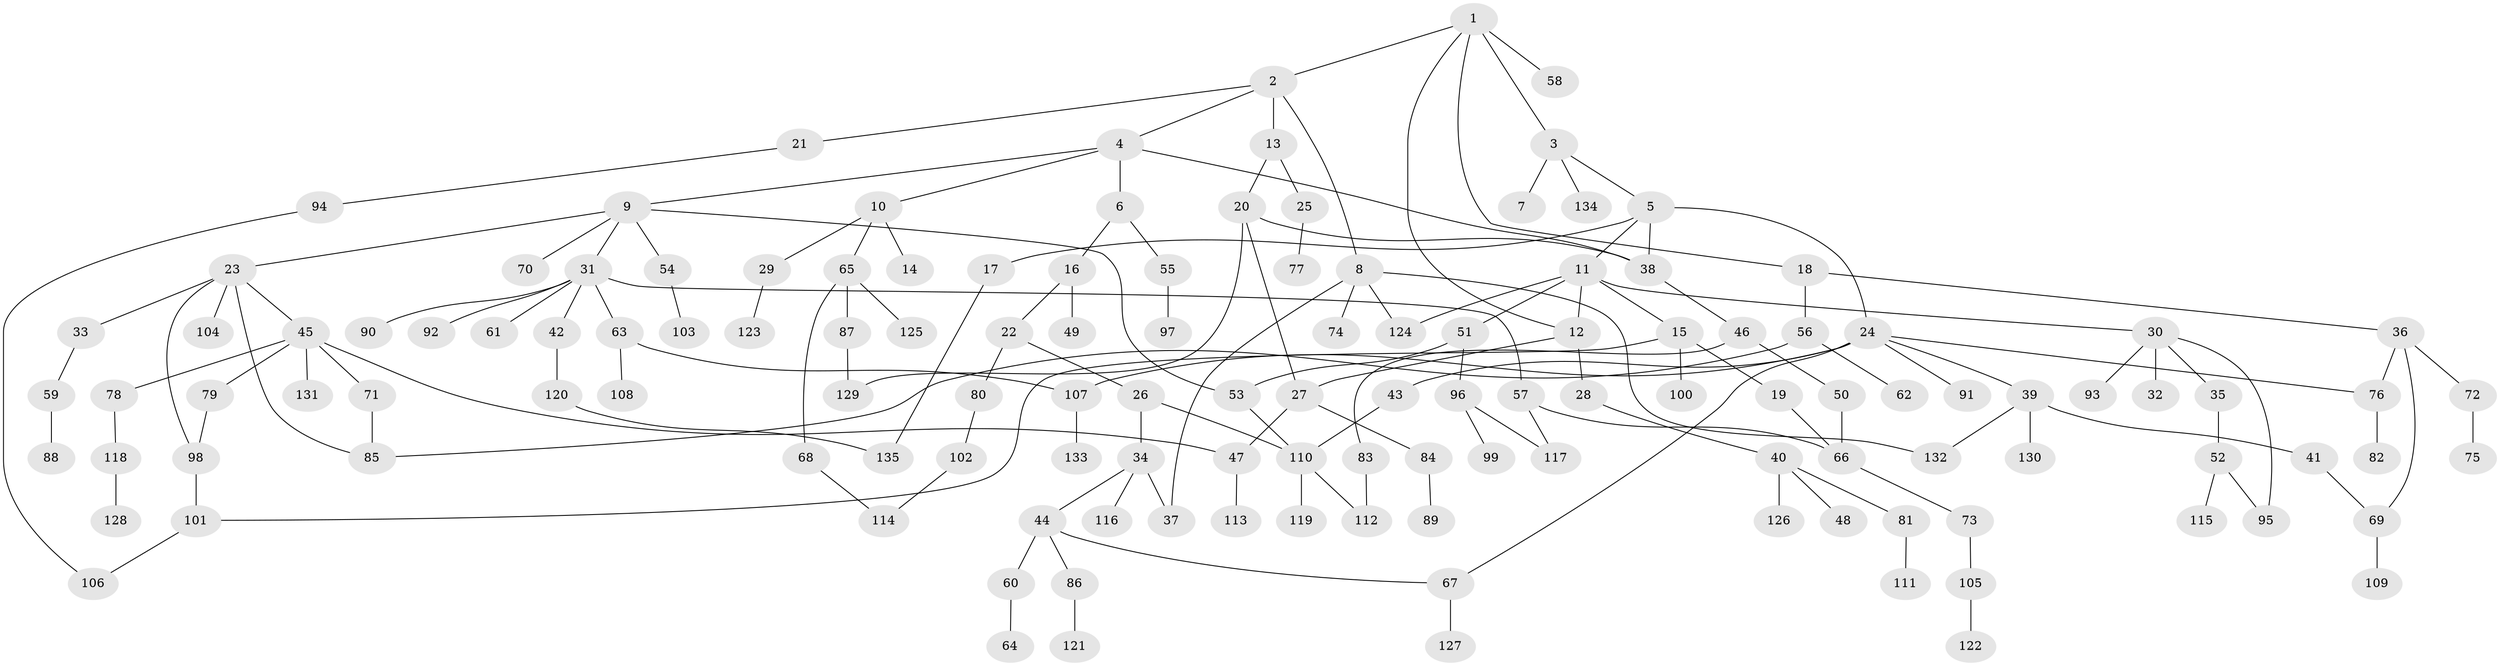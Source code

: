 // coarse degree distribution, {2: 0.12195121951219512, 5: 0.14634146341463414, 4: 0.1951219512195122, 1: 0.2682926829268293, 3: 0.17073170731707318, 6: 0.04878048780487805, 9: 0.024390243902439025, 7: 0.024390243902439025}
// Generated by graph-tools (version 1.1) at 2025/36/03/04/25 23:36:02]
// undirected, 135 vertices, 162 edges
graph export_dot {
  node [color=gray90,style=filled];
  1;
  2;
  3;
  4;
  5;
  6;
  7;
  8;
  9;
  10;
  11;
  12;
  13;
  14;
  15;
  16;
  17;
  18;
  19;
  20;
  21;
  22;
  23;
  24;
  25;
  26;
  27;
  28;
  29;
  30;
  31;
  32;
  33;
  34;
  35;
  36;
  37;
  38;
  39;
  40;
  41;
  42;
  43;
  44;
  45;
  46;
  47;
  48;
  49;
  50;
  51;
  52;
  53;
  54;
  55;
  56;
  57;
  58;
  59;
  60;
  61;
  62;
  63;
  64;
  65;
  66;
  67;
  68;
  69;
  70;
  71;
  72;
  73;
  74;
  75;
  76;
  77;
  78;
  79;
  80;
  81;
  82;
  83;
  84;
  85;
  86;
  87;
  88;
  89;
  90;
  91;
  92;
  93;
  94;
  95;
  96;
  97;
  98;
  99;
  100;
  101;
  102;
  103;
  104;
  105;
  106;
  107;
  108;
  109;
  110;
  111;
  112;
  113;
  114;
  115;
  116;
  117;
  118;
  119;
  120;
  121;
  122;
  123;
  124;
  125;
  126;
  127;
  128;
  129;
  130;
  131;
  132;
  133;
  134;
  135;
  1 -- 2;
  1 -- 3;
  1 -- 18;
  1 -- 58;
  1 -- 12;
  2 -- 4;
  2 -- 8;
  2 -- 13;
  2 -- 21;
  3 -- 5;
  3 -- 7;
  3 -- 134;
  4 -- 6;
  4 -- 9;
  4 -- 10;
  4 -- 38;
  5 -- 11;
  5 -- 17;
  5 -- 24;
  5 -- 38;
  6 -- 16;
  6 -- 55;
  8 -- 37;
  8 -- 74;
  8 -- 124;
  8 -- 132;
  9 -- 23;
  9 -- 31;
  9 -- 54;
  9 -- 70;
  9 -- 53;
  10 -- 14;
  10 -- 29;
  10 -- 65;
  11 -- 12;
  11 -- 15;
  11 -- 30;
  11 -- 51;
  11 -- 124;
  12 -- 28;
  12 -- 27;
  13 -- 20;
  13 -- 25;
  15 -- 19;
  15 -- 100;
  15 -- 101;
  16 -- 22;
  16 -- 49;
  17 -- 135;
  18 -- 36;
  18 -- 56;
  19 -- 66;
  20 -- 27;
  20 -- 129;
  20 -- 38;
  21 -- 94;
  22 -- 26;
  22 -- 80;
  23 -- 33;
  23 -- 45;
  23 -- 104;
  23 -- 85;
  23 -- 98;
  24 -- 39;
  24 -- 43;
  24 -- 67;
  24 -- 76;
  24 -- 91;
  24 -- 107;
  25 -- 77;
  26 -- 34;
  26 -- 110;
  27 -- 84;
  27 -- 47;
  28 -- 40;
  29 -- 123;
  30 -- 32;
  30 -- 35;
  30 -- 93;
  30 -- 95;
  31 -- 42;
  31 -- 57;
  31 -- 61;
  31 -- 63;
  31 -- 90;
  31 -- 92;
  33 -- 59;
  34 -- 44;
  34 -- 116;
  34 -- 37;
  35 -- 52;
  36 -- 72;
  36 -- 69;
  36 -- 76;
  38 -- 46;
  39 -- 41;
  39 -- 130;
  39 -- 132;
  40 -- 48;
  40 -- 81;
  40 -- 126;
  41 -- 69;
  42 -- 120;
  43 -- 110;
  44 -- 60;
  44 -- 86;
  44 -- 67;
  45 -- 47;
  45 -- 71;
  45 -- 78;
  45 -- 79;
  45 -- 131;
  46 -- 50;
  46 -- 83;
  47 -- 113;
  50 -- 66;
  51 -- 53;
  51 -- 96;
  52 -- 115;
  52 -- 95;
  53 -- 110;
  54 -- 103;
  55 -- 97;
  56 -- 62;
  56 -- 85;
  57 -- 117;
  57 -- 66;
  59 -- 88;
  60 -- 64;
  63 -- 107;
  63 -- 108;
  65 -- 68;
  65 -- 87;
  65 -- 125;
  66 -- 73;
  67 -- 127;
  68 -- 114;
  69 -- 109;
  71 -- 85;
  72 -- 75;
  73 -- 105;
  76 -- 82;
  78 -- 118;
  79 -- 98;
  80 -- 102;
  81 -- 111;
  83 -- 112;
  84 -- 89;
  86 -- 121;
  87 -- 129;
  94 -- 106;
  96 -- 99;
  96 -- 117;
  98 -- 101;
  101 -- 106;
  102 -- 114;
  105 -- 122;
  107 -- 133;
  110 -- 119;
  110 -- 112;
  118 -- 128;
  120 -- 135;
}
